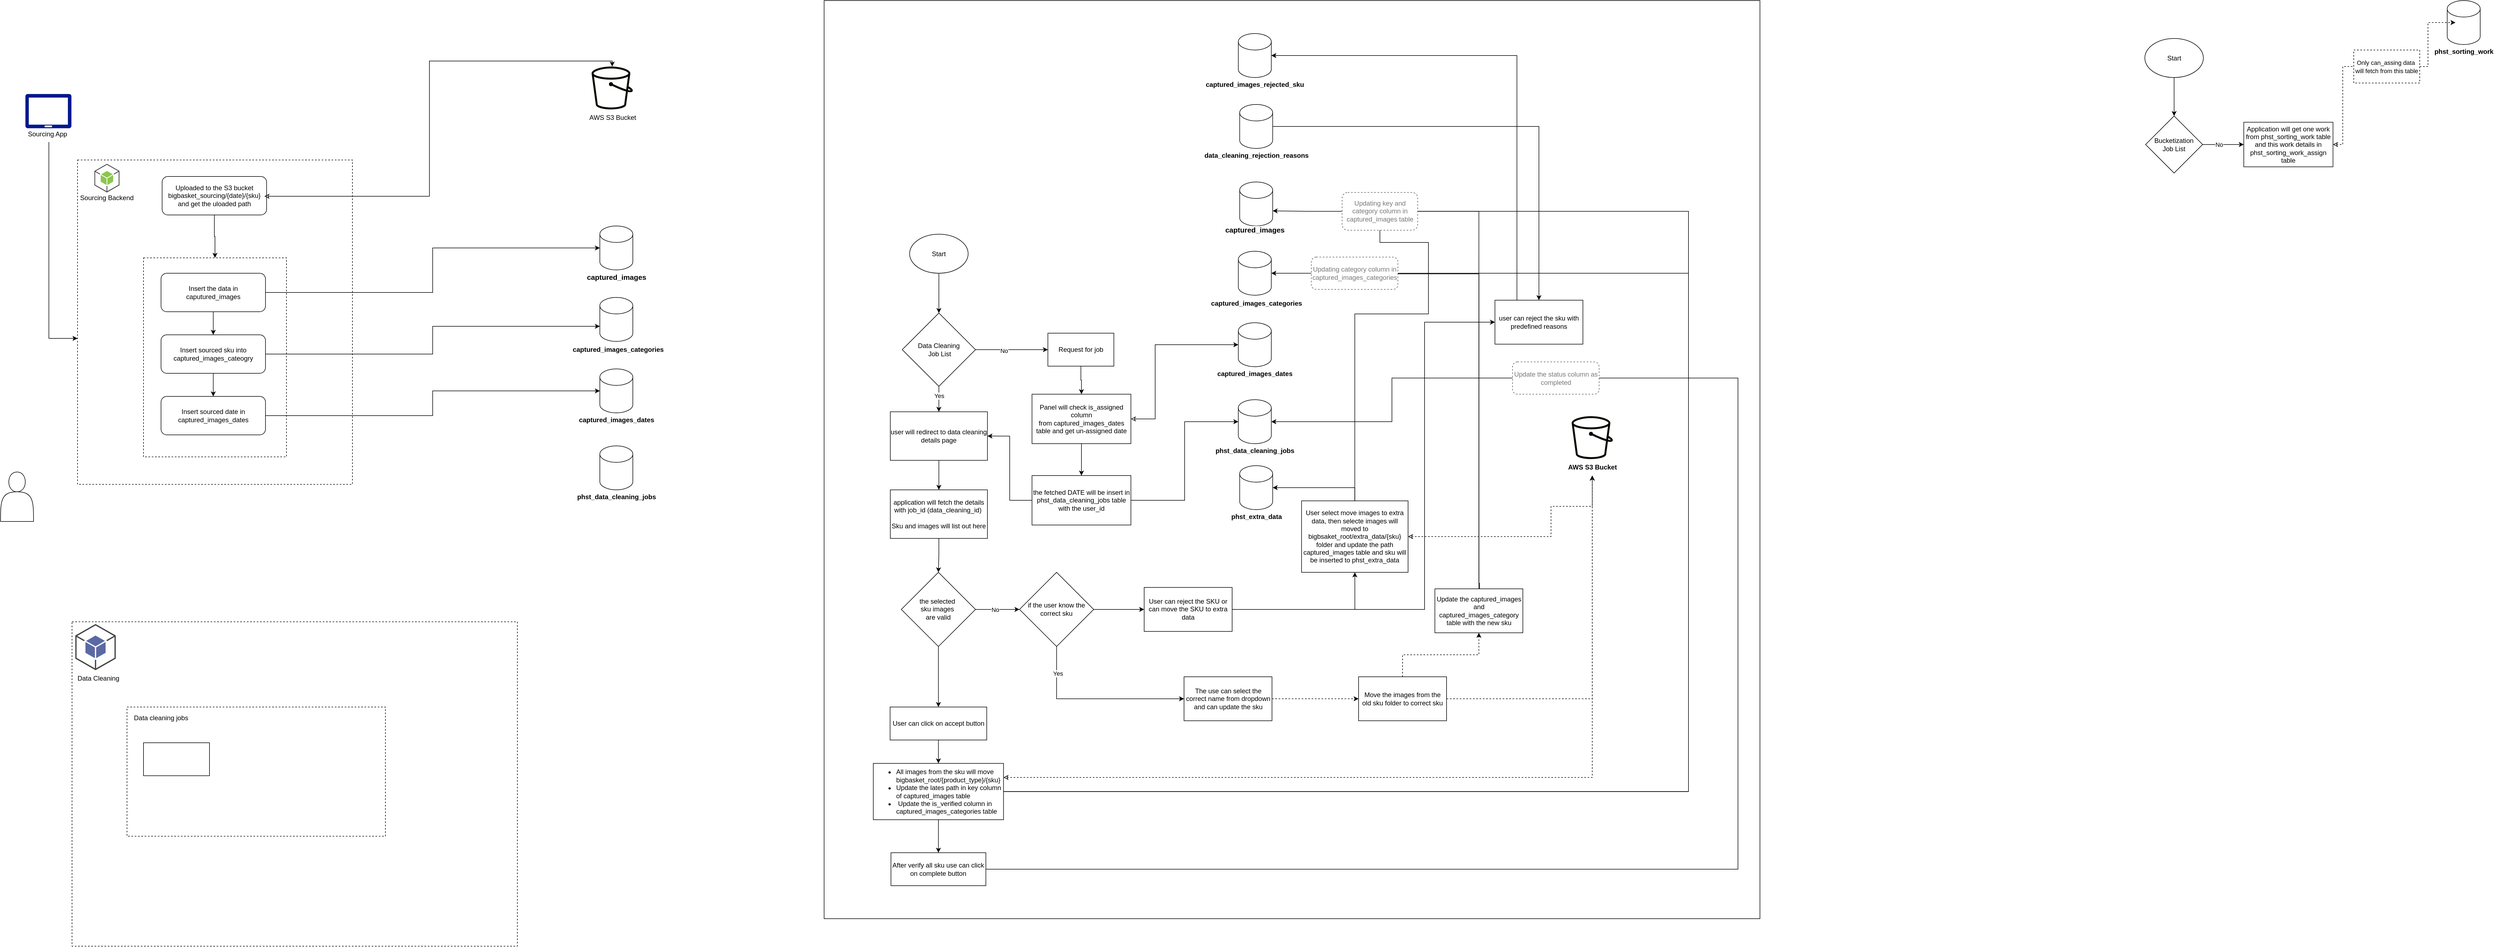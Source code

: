 <mxfile version="24.0.7" type="github">
  <diagram name="Page-1" id="BAc7BfIP3QMbL2KYN2eO">
    <mxGraphModel dx="1853" dy="583" grid="1" gridSize="10" guides="1" tooltips="1" connect="1" arrows="1" fold="1" page="1" pageScale="1" pageWidth="827" pageHeight="1169" math="0" shadow="0">
      <root>
        <mxCell id="0" />
        <mxCell id="1" parent="0" />
        <mxCell id="C_meJWgbMCdoLf3qObib-138" value="" style="rounded=0;whiteSpace=wrap;html=1;fillColor=none;" parent="1" vertex="1">
          <mxGeometry x="697.89" y="410" width="1702.11" height="1670" as="geometry" />
        </mxCell>
        <mxCell id="C_meJWgbMCdoLf3qObib-14" value="" style="rounded=0;whiteSpace=wrap;html=1;fillColor=none;dashed=1;" parent="1" vertex="1">
          <mxGeometry x="-670" y="1540" width="810" height="590" as="geometry" />
        </mxCell>
        <mxCell id="C_meJWgbMCdoLf3qObib-19" value="&lt;div&gt;&lt;br&gt;&lt;/div&gt;" style="rounded=0;whiteSpace=wrap;html=1;fillColor=none;dashed=1;" parent="1" vertex="1">
          <mxGeometry x="-570" y="1695" width="470" height="235" as="geometry" />
        </mxCell>
        <mxCell id="ZyElnYu3EGaNJUJICbih-23" value="" style="rounded=0;whiteSpace=wrap;html=1;fillColor=none;dashed=1;" parent="1" vertex="1">
          <mxGeometry x="-660" y="700" width="500" height="590" as="geometry" />
        </mxCell>
        <mxCell id="C_meJWgbMCdoLf3qObib-1" value="" style="rounded=0;whiteSpace=wrap;html=1;fillColor=none;dashed=1;" parent="1" vertex="1">
          <mxGeometry x="-540" y="878" width="260" height="362" as="geometry" />
        </mxCell>
        <mxCell id="ZyElnYu3EGaNJUJICbih-24" value="" style="shape=cylinder3;whiteSpace=wrap;html=1;boundedLbl=1;backgroundOutline=1;size=15;" parent="1" vertex="1">
          <mxGeometry x="290" y="820" width="60" height="80" as="geometry" />
        </mxCell>
        <mxCell id="ZyElnYu3EGaNJUJICbih-25" value="&lt;a href=&quot;http://localhost/phpmyadmin/sql.php?db=vision_dev&amp;amp;table=captured_images&amp;amp;pos=0&quot; title=&quot;&quot; style=&quot;text-decoration-line: none; cursor: pointer; outline: none; font-family: sans-serif; font-size: 13.12px; font-weight: 700; text-align: left; text-wrap: wrap; background-color: rgb(255, 255, 255);&quot;&gt;&lt;font color=&quot;#000000&quot;&gt;captured_images&lt;/font&gt;&lt;/a&gt;" style="text;html=1;align=center;verticalAlign=middle;resizable=0;points=[];autosize=1;strokeColor=none;fillColor=none;" parent="1" vertex="1">
          <mxGeometry x="255" y="898" width="130" height="30" as="geometry" />
        </mxCell>
        <mxCell id="ZyElnYu3EGaNJUJICbih-26" value="" style="shape=cylinder3;whiteSpace=wrap;html=1;boundedLbl=1;backgroundOutline=1;size=15;" parent="1" vertex="1">
          <mxGeometry x="290" y="950" width="60" height="80" as="geometry" />
        </mxCell>
        <mxCell id="ZyElnYu3EGaNJUJICbih-28" value="" style="shape=cylinder3;whiteSpace=wrap;html=1;boundedLbl=1;backgroundOutline=1;size=15;" parent="1" vertex="1">
          <mxGeometry x="290" y="1080" width="60" height="80" as="geometry" />
        </mxCell>
        <mxCell id="ZyElnYu3EGaNJUJICbih-29" value="&lt;b&gt;captured_images_dates&lt;/b&gt;" style="text;html=1;align=center;verticalAlign=middle;resizable=0;points=[];autosize=1;strokeColor=none;fillColor=none;" parent="1" vertex="1">
          <mxGeometry x="240" y="1158" width="160" height="30" as="geometry" />
        </mxCell>
        <mxCell id="ZyElnYu3EGaNJUJICbih-30" value="" style="shape=cylinder3;whiteSpace=wrap;html=1;boundedLbl=1;backgroundOutline=1;size=15;" parent="1" vertex="1">
          <mxGeometry x="290" y="1220" width="60" height="80" as="geometry" />
        </mxCell>
        <mxCell id="ZyElnYu3EGaNJUJICbih-31" value="&lt;b&gt;phst_data_cleaning_jobs&lt;/b&gt;" style="text;html=1;align=center;verticalAlign=middle;resizable=0;points=[];autosize=1;strokeColor=none;fillColor=none;" parent="1" vertex="1">
          <mxGeometry x="235" y="1298" width="170" height="30" as="geometry" />
        </mxCell>
        <mxCell id="ZyElnYu3EGaNJUJICbih-33" value="" style="edgeStyle=orthogonalEdgeStyle;rounded=0;orthogonalLoop=1;jettySize=auto;html=1;" parent="1" source="ZyElnYu3EGaNJUJICbih-35" target="ZyElnYu3EGaNJUJICbih-36" edge="1">
          <mxGeometry relative="1" as="geometry" />
        </mxCell>
        <mxCell id="ZyElnYu3EGaNJUJICbih-34" value="" style="sketch=0;outlineConnect=0;fontColor=#232F3E;gradientColor=none;fillColor=#080A01;strokeColor=none;dashed=0;verticalLabelPosition=bottom;verticalAlign=top;align=center;html=1;fontSize=12;fontStyle=0;aspect=fixed;pointerEvents=1;shape=mxgraph.aws4.bucket;" parent="1" vertex="1">
          <mxGeometry x="275" y="530" width="75" height="78" as="geometry" />
        </mxCell>
        <mxCell id="ZyElnYu3EGaNJUJICbih-35" value="Sourcing Backend" style="text;html=1;align=center;verticalAlign=middle;whiteSpace=wrap;rounded=0;" parent="1" vertex="1">
          <mxGeometry x="-668" y="759" width="123" height="20" as="geometry" />
        </mxCell>
        <mxCell id="ZyElnYu3EGaNJUJICbih-36" value="" style="outlineConnect=0;dashed=0;verticalLabelPosition=bottom;verticalAlign=top;align=center;html=1;shape=mxgraph.aws3.android;fillColor=#8CC64F;gradientColor=none;" parent="1" vertex="1">
          <mxGeometry x="-629.25" y="707" width="45.5" height="52" as="geometry" />
        </mxCell>
        <mxCell id="ZyElnYu3EGaNJUJICbih-37" value="AWS S3 Bucket" style="text;html=1;align=center;verticalAlign=middle;resizable=0;points=[];autosize=1;strokeColor=none;fillColor=none;" parent="1" vertex="1">
          <mxGeometry x="257.5" y="608" width="110" height="30" as="geometry" />
        </mxCell>
        <mxCell id="ZyElnYu3EGaNJUJICbih-38" style="edgeStyle=orthogonalEdgeStyle;rounded=0;orthogonalLoop=1;jettySize=auto;html=1;entryX=0;entryY=0.55;entryDx=0;entryDy=0;entryPerimeter=0;exitX=0.532;exitY=0.981;exitDx=0;exitDy=0;exitPerimeter=0;" parent="1" source="C_meJWgbMCdoLf3qObib-10" target="ZyElnYu3EGaNJUJICbih-23" edge="1">
          <mxGeometry relative="1" as="geometry">
            <mxPoint x="-720" y="570" as="sourcePoint" />
          </mxGeometry>
        </mxCell>
        <mxCell id="ZyElnYu3EGaNJUJICbih-39" style="edgeStyle=orthogonalEdgeStyle;rounded=0;orthogonalLoop=1;jettySize=auto;html=1;startArrow=classic;startFill=0;" parent="1" target="ZyElnYu3EGaNJUJICbih-34" edge="1">
          <mxGeometry relative="1" as="geometry">
            <mxPoint x="-320.01" y="766.0" as="sourcePoint" />
            <mxPoint x="69.997" y="520" as="targetPoint" />
            <Array as="points">
              <mxPoint x="-20" y="766" />
              <mxPoint x="-20" y="520" />
            </Array>
          </mxGeometry>
        </mxCell>
        <mxCell id="C_meJWgbMCdoLf3qObib-2" style="edgeStyle=orthogonalEdgeStyle;rounded=0;orthogonalLoop=1;jettySize=auto;html=1;exitX=0.5;exitY=1;exitDx=0;exitDy=0;entryX=0.5;entryY=0;entryDx=0;entryDy=0;" parent="1" source="ZyElnYu3EGaNJUJICbih-41" target="C_meJWgbMCdoLf3qObib-1" edge="1">
          <mxGeometry relative="1" as="geometry" />
        </mxCell>
        <mxCell id="ZyElnYu3EGaNJUJICbih-41" value="Uploaded to the S3 bucket&lt;div&gt;bigbasket_sourcing/{date}/{sku}&lt;/div&gt;&lt;div&gt;and get the uloaded path&lt;/div&gt;" style="rounded=1;whiteSpace=wrap;html=1;fillColor=none;" parent="1" vertex="1">
          <mxGeometry x="-506.13" y="730" width="190" height="70" as="geometry" />
        </mxCell>
        <mxCell id="ZyElnYu3EGaNJUJICbih-42" value="" style="edgeStyle=orthogonalEdgeStyle;rounded=0;orthogonalLoop=1;jettySize=auto;html=1;" parent="1" source="ZyElnYu3EGaNJUJICbih-44" target="ZyElnYu3EGaNJUJICbih-45" edge="1">
          <mxGeometry relative="1" as="geometry" />
        </mxCell>
        <mxCell id="ZyElnYu3EGaNJUJICbih-44" value="Insert the data in caputured_images" style="rounded=1;whiteSpace=wrap;html=1;fillColor=none;" parent="1" vertex="1">
          <mxGeometry x="-508.13" y="906" width="190" height="70" as="geometry" />
        </mxCell>
        <mxCell id="C_meJWgbMCdoLf3qObib-4" value="" style="edgeStyle=orthogonalEdgeStyle;rounded=0;orthogonalLoop=1;jettySize=auto;html=1;" parent="1" source="ZyElnYu3EGaNJUJICbih-45" target="C_meJWgbMCdoLf3qObib-3" edge="1">
          <mxGeometry relative="1" as="geometry" />
        </mxCell>
        <mxCell id="ZyElnYu3EGaNJUJICbih-45" value="Insert sourced sku into captured_images_cateogry" style="rounded=1;whiteSpace=wrap;html=1;fillColor=none;" parent="1" vertex="1">
          <mxGeometry x="-508.13" y="1018" width="190" height="70" as="geometry" />
        </mxCell>
        <mxCell id="C_meJWgbMCdoLf3qObib-3" value="Insert sourced date in captured_images_dates" style="rounded=1;whiteSpace=wrap;html=1;fillColor=none;" parent="1" vertex="1">
          <mxGeometry x="-508.13" y="1130" width="190" height="70" as="geometry" />
        </mxCell>
        <mxCell id="C_meJWgbMCdoLf3qObib-5" style="edgeStyle=orthogonalEdgeStyle;rounded=0;orthogonalLoop=1;jettySize=auto;html=1;entryX=0;entryY=0.5;entryDx=0;entryDy=0;entryPerimeter=0;" parent="1" source="ZyElnYu3EGaNJUJICbih-44" target="ZyElnYu3EGaNJUJICbih-24" edge="1">
          <mxGeometry relative="1" as="geometry" />
        </mxCell>
        <mxCell id="C_meJWgbMCdoLf3qObib-6" style="edgeStyle=orthogonalEdgeStyle;rounded=0;orthogonalLoop=1;jettySize=auto;html=1;entryX=0;entryY=0;entryDx=0;entryDy=52.5;entryPerimeter=0;" parent="1" source="ZyElnYu3EGaNJUJICbih-45" target="ZyElnYu3EGaNJUJICbih-26" edge="1">
          <mxGeometry relative="1" as="geometry" />
        </mxCell>
        <mxCell id="C_meJWgbMCdoLf3qObib-7" style="edgeStyle=orthogonalEdgeStyle;rounded=0;orthogonalLoop=1;jettySize=auto;html=1;exitX=1;exitY=0.5;exitDx=0;exitDy=0;entryX=0;entryY=0.5;entryDx=0;entryDy=0;entryPerimeter=0;" parent="1" source="C_meJWgbMCdoLf3qObib-3" target="ZyElnYu3EGaNJUJICbih-28" edge="1">
          <mxGeometry relative="1" as="geometry" />
        </mxCell>
        <mxCell id="C_meJWgbMCdoLf3qObib-9" value="" style="sketch=0;aspect=fixed;pointerEvents=1;shadow=0;dashed=0;html=1;strokeColor=none;labelPosition=center;verticalLabelPosition=bottom;verticalAlign=top;align=center;fillColor=#00188D;shape=mxgraph.azure.tablet;" parent="1" vertex="1">
          <mxGeometry x="-755" y="580" width="84.05" height="62.2" as="geometry" />
        </mxCell>
        <mxCell id="C_meJWgbMCdoLf3qObib-10" value="Sourcing App" style="text;html=1;align=center;verticalAlign=middle;resizable=0;points=[];autosize=1;strokeColor=none;fillColor=none;" parent="1" vertex="1">
          <mxGeometry x="-760" y="638" width="90" height="30" as="geometry" />
        </mxCell>
        <mxCell id="C_meJWgbMCdoLf3qObib-12" value="" style="shape=actor;whiteSpace=wrap;html=1;" parent="1" vertex="1">
          <mxGeometry x="-800" y="1267.5" width="60" height="90" as="geometry" />
        </mxCell>
        <mxCell id="C_meJWgbMCdoLf3qObib-15" value="" style="outlineConnect=0;dashed=0;verticalLabelPosition=bottom;verticalAlign=top;align=center;html=1;shape=mxgraph.aws3.android;fillColor=#5A69A4;gradientColor=none;" parent="1" vertex="1">
          <mxGeometry x="-664" y="1544" width="73.5" height="84" as="geometry" />
        </mxCell>
        <mxCell id="C_meJWgbMCdoLf3qObib-18" value="Data Cleaning" style="text;html=1;align=center;verticalAlign=middle;whiteSpace=wrap;rounded=0;" parent="1" vertex="1">
          <mxGeometry x="-664" y="1628" width="84" height="30" as="geometry" />
        </mxCell>
        <mxCell id="C_meJWgbMCdoLf3qObib-20" value="&lt;b&gt;captured_images_categories&lt;/b&gt;" style="text;html=1;align=center;verticalAlign=middle;resizable=0;points=[];autosize=1;strokeColor=none;fillColor=none;" parent="1" vertex="1">
          <mxGeometry x="227.5" y="1030" width="190" height="30" as="geometry" />
        </mxCell>
        <mxCell id="C_meJWgbMCdoLf3qObib-21" value="Data cleaning jobs" style="text;html=1;align=center;verticalAlign=middle;whiteSpace=wrap;rounded=0;" parent="1" vertex="1">
          <mxGeometry x="-566.13" y="1700" width="116.13" height="30" as="geometry" />
        </mxCell>
        <mxCell id="C_meJWgbMCdoLf3qObib-24" value="" style="rounded=0;whiteSpace=wrap;html=1;" parent="1" vertex="1">
          <mxGeometry x="-540" y="1760" width="120" height="60" as="geometry" />
        </mxCell>
        <mxCell id="C_meJWgbMCdoLf3qObib-25" value="" style="shape=cylinder3;whiteSpace=wrap;html=1;boundedLbl=1;backgroundOutline=1;size=15;" parent="1" vertex="1">
          <mxGeometry x="1453.75" y="740" width="60" height="80" as="geometry" />
        </mxCell>
        <mxCell id="C_meJWgbMCdoLf3qObib-26" value="&lt;a href=&quot;http://localhost/phpmyadmin/sql.php?db=vision_dev&amp;amp;table=captured_images&amp;amp;pos=0&quot; title=&quot;&quot; style=&quot;text-decoration-line: none; cursor: pointer; outline: none; font-family: sans-serif; font-size: 13.12px; font-weight: 700; text-align: left; text-wrap: wrap; background-color: rgb(255, 255, 255);&quot;&gt;&lt;font color=&quot;#000000&quot;&gt;captured_images&lt;/font&gt;&lt;/a&gt;" style="text;html=1;align=center;verticalAlign=middle;resizable=0;points=[];autosize=1;strokeColor=none;fillColor=none;" parent="1" vertex="1">
          <mxGeometry x="1416.25" y="812" width="130" height="30" as="geometry" />
        </mxCell>
        <mxCell id="C_meJWgbMCdoLf3qObib-27" value="" style="shape=cylinder3;whiteSpace=wrap;html=1;boundedLbl=1;backgroundOutline=1;size=15;" parent="1" vertex="1">
          <mxGeometry x="1451.25" y="866" width="60" height="80" as="geometry" />
        </mxCell>
        <mxCell id="C_meJWgbMCdoLf3qObib-28" value="" style="shape=cylinder3;whiteSpace=wrap;html=1;boundedLbl=1;backgroundOutline=1;size=15;" parent="1" vertex="1">
          <mxGeometry x="1451.25" y="996" width="60" height="80" as="geometry" />
        </mxCell>
        <mxCell id="C_meJWgbMCdoLf3qObib-29" value="&lt;b&gt;captured_images_dates&lt;/b&gt;" style="text;html=1;align=center;verticalAlign=middle;resizable=0;points=[];autosize=1;strokeColor=none;fillColor=none;" parent="1" vertex="1">
          <mxGeometry x="1401.25" y="1074" width="160" height="30" as="geometry" />
        </mxCell>
        <mxCell id="C_meJWgbMCdoLf3qObib-30" value="" style="shape=cylinder3;whiteSpace=wrap;html=1;boundedLbl=1;backgroundOutline=1;size=15;" parent="1" vertex="1">
          <mxGeometry x="1451.25" y="1136" width="60" height="80" as="geometry" />
        </mxCell>
        <mxCell id="C_meJWgbMCdoLf3qObib-31" value="&lt;b&gt;phst_data_cleaning_jobs&lt;/b&gt;" style="text;html=1;align=center;verticalAlign=middle;resizable=0;points=[];autosize=1;strokeColor=none;fillColor=none;" parent="1" vertex="1">
          <mxGeometry x="1396.25" y="1214" width="170" height="30" as="geometry" />
        </mxCell>
        <mxCell id="C_meJWgbMCdoLf3qObib-32" value="&lt;b&gt;captured_images_categories&lt;/b&gt;" style="text;html=1;align=center;verticalAlign=middle;resizable=0;points=[];autosize=1;strokeColor=none;fillColor=none;" parent="1" vertex="1">
          <mxGeometry x="1388.75" y="946" width="190" height="30" as="geometry" />
        </mxCell>
        <mxCell id="C_meJWgbMCdoLf3qObib-37" value="" style="edgeStyle=orthogonalEdgeStyle;rounded=0;orthogonalLoop=1;jettySize=auto;html=1;" parent="1" source="C_meJWgbMCdoLf3qObib-33" target="C_meJWgbMCdoLf3qObib-36" edge="1">
          <mxGeometry relative="1" as="geometry" />
        </mxCell>
        <mxCell id="C_meJWgbMCdoLf3qObib-33" value="Start" style="ellipse;whiteSpace=wrap;html=1;fillColor=none;" parent="1" vertex="1">
          <mxGeometry x="853.38" y="835" width="106.5" height="71" as="geometry" />
        </mxCell>
        <mxCell id="C_meJWgbMCdoLf3qObib-39" value="" style="edgeStyle=orthogonalEdgeStyle;rounded=0;orthogonalLoop=1;jettySize=auto;html=1;" parent="1" source="C_meJWgbMCdoLf3qObib-36" target="C_meJWgbMCdoLf3qObib-38" edge="1">
          <mxGeometry relative="1" as="geometry" />
        </mxCell>
        <mxCell id="C_meJWgbMCdoLf3qObib-40" value="No" style="edgeLabel;html=1;align=center;verticalAlign=middle;resizable=0;points=[];" parent="C_meJWgbMCdoLf3qObib-39" vertex="1" connectable="0">
          <mxGeometry x="-0.22" y="-2" relative="1" as="geometry">
            <mxPoint as="offset" />
          </mxGeometry>
        </mxCell>
        <mxCell id="C_meJWgbMCdoLf3qObib-50" value="" style="edgeStyle=orthogonalEdgeStyle;rounded=0;orthogonalLoop=1;jettySize=auto;html=1;" parent="1" source="C_meJWgbMCdoLf3qObib-36" target="C_meJWgbMCdoLf3qObib-49" edge="1">
          <mxGeometry relative="1" as="geometry" />
        </mxCell>
        <mxCell id="C_meJWgbMCdoLf3qObib-58" value="Yes" style="edgeLabel;html=1;align=center;verticalAlign=middle;resizable=0;points=[];" parent="C_meJWgbMCdoLf3qObib-50" vertex="1" connectable="0">
          <mxGeometry x="-0.273" relative="1" as="geometry">
            <mxPoint as="offset" />
          </mxGeometry>
        </mxCell>
        <mxCell id="C_meJWgbMCdoLf3qObib-36" value="Data Cleaning&lt;div&gt;&amp;nbsp;Job List&lt;/div&gt;" style="rhombus;whiteSpace=wrap;html=1;fillColor=none;" parent="1" vertex="1">
          <mxGeometry x="840.0" y="978.38" width="133.25" height="133.25" as="geometry" />
        </mxCell>
        <mxCell id="C_meJWgbMCdoLf3qObib-42" value="" style="edgeStyle=orthogonalEdgeStyle;rounded=0;orthogonalLoop=1;jettySize=auto;html=1;" parent="1" source="C_meJWgbMCdoLf3qObib-38" target="C_meJWgbMCdoLf3qObib-41" edge="1">
          <mxGeometry relative="1" as="geometry" />
        </mxCell>
        <mxCell id="C_meJWgbMCdoLf3qObib-38" value="Request for job" style="whiteSpace=wrap;html=1;fillColor=none;" parent="1" vertex="1">
          <mxGeometry x="1104.885" y="1015.005" width="120" height="60" as="geometry" />
        </mxCell>
        <mxCell id="C_meJWgbMCdoLf3qObib-47" value="" style="edgeStyle=orthogonalEdgeStyle;rounded=0;orthogonalLoop=1;jettySize=auto;html=1;" parent="1" source="C_meJWgbMCdoLf3qObib-41" target="C_meJWgbMCdoLf3qObib-46" edge="1">
          <mxGeometry relative="1" as="geometry" />
        </mxCell>
        <mxCell id="C_meJWgbMCdoLf3qObib-41" value="Panel will check&amp;nbsp;is_assigned column from&amp;nbsp;captured_images_dates table and get un-assigned date" style="whiteSpace=wrap;html=1;fillColor=none;" parent="1" vertex="1">
          <mxGeometry x="1076" y="1126" width="179.89" height="89.95" as="geometry" />
        </mxCell>
        <mxCell id="C_meJWgbMCdoLf3qObib-43" style="edgeStyle=orthogonalEdgeStyle;rounded=0;orthogonalLoop=1;jettySize=auto;html=1;exitX=1;exitY=0.5;exitDx=0;exitDy=0;entryX=0;entryY=0.5;entryDx=0;entryDy=0;entryPerimeter=0;startArrow=classic;startFill=0;" parent="1" source="C_meJWgbMCdoLf3qObib-41" target="C_meJWgbMCdoLf3qObib-28" edge="1">
          <mxGeometry relative="1" as="geometry">
            <Array as="points">
              <mxPoint x="1300" y="1171" />
              <mxPoint x="1300" y="1036" />
            </Array>
          </mxGeometry>
        </mxCell>
        <mxCell id="C_meJWgbMCdoLf3qObib-51" style="edgeStyle=orthogonalEdgeStyle;rounded=0;orthogonalLoop=1;jettySize=auto;html=1;exitX=0;exitY=0.5;exitDx=0;exitDy=0;entryX=1;entryY=0.5;entryDx=0;entryDy=0;" parent="1" source="C_meJWgbMCdoLf3qObib-46" target="C_meJWgbMCdoLf3qObib-49" edge="1">
          <mxGeometry relative="1" as="geometry" />
        </mxCell>
        <mxCell id="C_meJWgbMCdoLf3qObib-46" value="the fetched DATE will be insert in phst_data_cleaning_jobs table with the user_id" style="whiteSpace=wrap;html=1;fillColor=none;" parent="1" vertex="1">
          <mxGeometry x="1076" y="1274" width="179.89" height="89.95" as="geometry" />
        </mxCell>
        <mxCell id="C_meJWgbMCdoLf3qObib-48" style="edgeStyle=orthogonalEdgeStyle;rounded=0;orthogonalLoop=1;jettySize=auto;html=1;exitX=1;exitY=0.5;exitDx=0;exitDy=0;entryX=0;entryY=0.5;entryDx=0;entryDy=0;entryPerimeter=0;" parent="1" source="C_meJWgbMCdoLf3qObib-46" target="C_meJWgbMCdoLf3qObib-30" edge="1">
          <mxGeometry relative="1" as="geometry" />
        </mxCell>
        <mxCell id="C_meJWgbMCdoLf3qObib-53" value="" style="edgeStyle=orthogonalEdgeStyle;rounded=0;orthogonalLoop=1;jettySize=auto;html=1;" parent="1" source="C_meJWgbMCdoLf3qObib-49" target="C_meJWgbMCdoLf3qObib-52" edge="1">
          <mxGeometry relative="1" as="geometry" />
        </mxCell>
        <mxCell id="C_meJWgbMCdoLf3qObib-49" value="user will redirect to data cleaning details page" style="whiteSpace=wrap;html=1;fillColor=none;" parent="1" vertex="1">
          <mxGeometry x="818.31" y="1158" width="176.63" height="88.31" as="geometry" />
        </mxCell>
        <mxCell id="C_meJWgbMCdoLf3qObib-60" value="" style="edgeStyle=orthogonalEdgeStyle;rounded=0;orthogonalLoop=1;jettySize=auto;html=1;" parent="1" source="C_meJWgbMCdoLf3qObib-52" target="C_meJWgbMCdoLf3qObib-59" edge="1">
          <mxGeometry relative="1" as="geometry" />
        </mxCell>
        <mxCell id="C_meJWgbMCdoLf3qObib-52" value="application will fetch the details with job_id (data_cleaning_id)&amp;nbsp;&lt;div&gt;&lt;br&gt;&lt;/div&gt;&lt;div&gt;Sku and images will list out here&lt;/div&gt;" style="whiteSpace=wrap;html=1;fillColor=none;" parent="1" vertex="1">
          <mxGeometry x="818.31" y="1300" width="176.63" height="88.31" as="geometry" />
        </mxCell>
        <mxCell id="C_meJWgbMCdoLf3qObib-65" value="" style="edgeStyle=orthogonalEdgeStyle;rounded=0;orthogonalLoop=1;jettySize=auto;html=1;" parent="1" source="C_meJWgbMCdoLf3qObib-59" target="C_meJWgbMCdoLf3qObib-64" edge="1">
          <mxGeometry relative="1" as="geometry" />
        </mxCell>
        <mxCell id="C_meJWgbMCdoLf3qObib-66" value="No" style="edgeLabel;html=1;align=center;verticalAlign=middle;resizable=0;points=[];" parent="C_meJWgbMCdoLf3qObib-65" vertex="1" connectable="0">
          <mxGeometry x="-0.112" relative="1" as="geometry">
            <mxPoint as="offset" />
          </mxGeometry>
        </mxCell>
        <mxCell id="C_meJWgbMCdoLf3qObib-122" value="" style="edgeStyle=orthogonalEdgeStyle;rounded=0;orthogonalLoop=1;jettySize=auto;html=1;" parent="1" source="C_meJWgbMCdoLf3qObib-59" target="C_meJWgbMCdoLf3qObib-121" edge="1">
          <mxGeometry relative="1" as="geometry" />
        </mxCell>
        <mxCell id="C_meJWgbMCdoLf3qObib-59" value="the selected&amp;nbsp;&lt;div&gt;sku images&amp;nbsp;&lt;/div&gt;&lt;div&gt;are valid&lt;/div&gt;" style="rhombus;whiteSpace=wrap;html=1;fillColor=none;" parent="1" vertex="1">
          <mxGeometry x="838.31" y="1450" width="134.94" height="134.94" as="geometry" />
        </mxCell>
        <mxCell id="C_meJWgbMCdoLf3qObib-68" value="" style="edgeStyle=orthogonalEdgeStyle;rounded=0;orthogonalLoop=1;jettySize=auto;html=1;exitX=0.5;exitY=1;exitDx=0;exitDy=0;" parent="1" source="C_meJWgbMCdoLf3qObib-64" target="C_meJWgbMCdoLf3qObib-67" edge="1">
          <mxGeometry relative="1" as="geometry">
            <Array as="points">
              <mxPoint x="1121" y="1680" />
            </Array>
          </mxGeometry>
        </mxCell>
        <mxCell id="C_meJWgbMCdoLf3qObib-84" value="Yes" style="edgeLabel;html=1;align=center;verticalAlign=middle;resizable=0;points=[];" parent="C_meJWgbMCdoLf3qObib-68" vertex="1" connectable="0">
          <mxGeometry x="-0.694" y="2" relative="1" as="geometry">
            <mxPoint y="-1" as="offset" />
          </mxGeometry>
        </mxCell>
        <mxCell id="C_meJWgbMCdoLf3qObib-88" style="edgeStyle=orthogonalEdgeStyle;rounded=0;orthogonalLoop=1;jettySize=auto;html=1;exitX=1;exitY=0.5;exitDx=0;exitDy=0;entryX=0;entryY=0.5;entryDx=0;entryDy=0;" parent="1" source="C_meJWgbMCdoLf3qObib-64" target="C_meJWgbMCdoLf3qObib-87" edge="1">
          <mxGeometry relative="1" as="geometry" />
        </mxCell>
        <mxCell id="C_meJWgbMCdoLf3qObib-64" value="if the user know the correct sku" style="rhombus;whiteSpace=wrap;html=1;fillColor=none;" parent="1" vertex="1">
          <mxGeometry x="1053.25" y="1450" width="134.94" height="134.94" as="geometry" />
        </mxCell>
        <mxCell id="C_meJWgbMCdoLf3qObib-70" value="" style="edgeStyle=orthogonalEdgeStyle;rounded=0;orthogonalLoop=1;jettySize=auto;html=1;dashed=1;" parent="1" source="C_meJWgbMCdoLf3qObib-67" target="C_meJWgbMCdoLf3qObib-69" edge="1">
          <mxGeometry relative="1" as="geometry" />
        </mxCell>
        <mxCell id="C_meJWgbMCdoLf3qObib-67" value="The use can select the correct name from dropdown and can update the sku" style="whiteSpace=wrap;html=1;fillColor=none;" parent="1" vertex="1">
          <mxGeometry x="1352.5" y="1640" width="160" height="80" as="geometry" />
        </mxCell>
        <mxCell id="C_meJWgbMCdoLf3qObib-75" style="edgeStyle=orthogonalEdgeStyle;rounded=0;orthogonalLoop=1;jettySize=auto;html=1;exitX=1;exitY=0.5;exitDx=0;exitDy=0;dashed=1;" parent="1" source="C_meJWgbMCdoLf3qObib-69" target="C_meJWgbMCdoLf3qObib-73" edge="1">
          <mxGeometry relative="1" as="geometry" />
        </mxCell>
        <mxCell id="C_meJWgbMCdoLf3qObib-77" value="" style="edgeStyle=orthogonalEdgeStyle;rounded=0;orthogonalLoop=1;jettySize=auto;html=1;dashed=1;" parent="1" source="C_meJWgbMCdoLf3qObib-69" target="C_meJWgbMCdoLf3qObib-76" edge="1">
          <mxGeometry relative="1" as="geometry" />
        </mxCell>
        <mxCell id="C_meJWgbMCdoLf3qObib-69" value="Move the images from the old sku folder to correct sku" style="whiteSpace=wrap;html=1;fillColor=none;" parent="1" vertex="1">
          <mxGeometry x="1670" y="1640" width="160" height="80" as="geometry" />
        </mxCell>
        <mxCell id="C_meJWgbMCdoLf3qObib-71" value="" style="sketch=0;outlineConnect=0;fontColor=#232F3E;gradientColor=none;fillColor=#080A01;strokeColor=none;dashed=0;verticalLabelPosition=bottom;verticalAlign=top;align=center;html=1;fontSize=12;fontStyle=0;aspect=fixed;pointerEvents=1;shape=mxgraph.aws4.bucket;" parent="1" vertex="1">
          <mxGeometry x="2057.5" y="1166" width="75" height="78" as="geometry" />
        </mxCell>
        <mxCell id="C_meJWgbMCdoLf3qObib-73" value="&lt;b&gt;AWS S3 Bucket&lt;/b&gt;" style="text;html=1;align=center;verticalAlign=middle;resizable=0;points=[];autosize=1;strokeColor=none;fillColor=none;" parent="1" vertex="1">
          <mxGeometry x="2040" y="1244" width="110" height="30" as="geometry" />
        </mxCell>
        <mxCell id="C_meJWgbMCdoLf3qObib-76" value="Update the captured_images and captured_images_category table with the new sku" style="whiteSpace=wrap;html=1;fillColor=none;" parent="1" vertex="1">
          <mxGeometry x="1808.75" y="1480" width="160" height="80" as="geometry" />
        </mxCell>
        <mxCell id="C_meJWgbMCdoLf3qObib-79" style="edgeStyle=orthogonalEdgeStyle;rounded=0;orthogonalLoop=1;jettySize=auto;html=1;entryX=1.005;entryY=0.434;entryDx=0;entryDy=0;entryPerimeter=0;endArrow=none;endFill=0;exitX=0.5;exitY=0;exitDx=0;exitDy=0;" parent="1" source="C_meJWgbMCdoLf3qObib-76" edge="1">
          <mxGeometry relative="1" as="geometry">
            <mxPoint x="1910" y="1470" as="sourcePoint" />
            <mxPoint x="1741.497" y="907.068" as="targetPoint" />
            <Array as="points">
              <mxPoint x="1890" y="1480" />
              <mxPoint x="1890" y="1470" />
              <mxPoint x="1889" y="1470" />
              <mxPoint x="1889" y="907" />
            </Array>
          </mxGeometry>
        </mxCell>
        <mxCell id="C_meJWgbMCdoLf3qObib-80" style="edgeStyle=orthogonalEdgeStyle;rounded=0;orthogonalLoop=1;jettySize=auto;html=1;exitX=0;exitY=0.5;exitDx=0;exitDy=0;entryX=1;entryY=0;entryDx=0;entryDy=52.5;entryPerimeter=0;" parent="1" source="C_meJWgbMCdoLf3qObib-83" target="C_meJWgbMCdoLf3qObib-25" edge="1">
          <mxGeometry relative="1" as="geometry">
            <mxPoint x="1630" y="858.53" as="targetPoint" />
          </mxGeometry>
        </mxCell>
        <mxCell id="C_meJWgbMCdoLf3qObib-100" value="" style="edgeStyle=orthogonalEdgeStyle;rounded=0;orthogonalLoop=1;jettySize=auto;html=1;" parent="1" source="C_meJWgbMCdoLf3qObib-82" target="C_meJWgbMCdoLf3qObib-27" edge="1">
          <mxGeometry relative="1" as="geometry" />
        </mxCell>
        <mxCell id="C_meJWgbMCdoLf3qObib-82" value="&lt;font color=&quot;#787878&quot;&gt;Updating category column in captured_images_categories&lt;/font&gt;" style="rounded=1;whiteSpace=wrap;html=1;fillColor=none;dashed=1;strokeColor=#616161;" parent="1" vertex="1">
          <mxGeometry x="1584" y="876.62" width="157.5" height="58.75" as="geometry" />
        </mxCell>
        <mxCell id="C_meJWgbMCdoLf3qObib-111" style="edgeStyle=orthogonalEdgeStyle;rounded=0;orthogonalLoop=1;jettySize=auto;html=1;exitX=1;exitY=0.5;exitDx=0;exitDy=0;entryX=0;entryY=0.5;entryDx=0;entryDy=0;" parent="1" source="C_meJWgbMCdoLf3qObib-87" target="C_meJWgbMCdoLf3qObib-104" edge="1">
          <mxGeometry relative="1" as="geometry">
            <Array as="points">
              <mxPoint x="1790" y="1518" />
              <mxPoint x="1790" y="995" />
            </Array>
          </mxGeometry>
        </mxCell>
        <mxCell id="C_meJWgbMCdoLf3qObib-117" style="edgeStyle=orthogonalEdgeStyle;rounded=0;orthogonalLoop=1;jettySize=auto;html=1;exitX=1;exitY=0.5;exitDx=0;exitDy=0;" parent="1" source="C_meJWgbMCdoLf3qObib-87" target="C_meJWgbMCdoLf3qObib-101" edge="1">
          <mxGeometry relative="1" as="geometry" />
        </mxCell>
        <mxCell id="C_meJWgbMCdoLf3qObib-87" value="User can reject the SKU or can move the SKU to extra data" style="whiteSpace=wrap;html=1;fillColor=none;" parent="1" vertex="1">
          <mxGeometry x="1280" y="1477.47" width="160" height="80" as="geometry" />
        </mxCell>
        <mxCell id="C_meJWgbMCdoLf3qObib-89" value="" style="shape=cylinder3;whiteSpace=wrap;html=1;boundedLbl=1;backgroundOutline=1;size=15;" parent="1" vertex="1">
          <mxGeometry x="1453.75" y="1255.95" width="60" height="80" as="geometry" />
        </mxCell>
        <mxCell id="C_meJWgbMCdoLf3qObib-90" value="&lt;b&gt;phst_extra_data&lt;/b&gt;" style="text;html=1;align=center;verticalAlign=middle;resizable=0;points=[];autosize=1;strokeColor=none;fillColor=none;" parent="1" vertex="1">
          <mxGeometry x="1423.75" y="1333.95" width="120" height="30" as="geometry" />
        </mxCell>
        <mxCell id="C_meJWgbMCdoLf3qObib-91" value="" style="edgeStyle=orthogonalEdgeStyle;rounded=0;orthogonalLoop=1;jettySize=auto;html=1;entryX=1;entryY=0.5;entryDx=0;entryDy=0;endArrow=none;endFill=0;exitX=0.5;exitY=0;exitDx=0;exitDy=0;" parent="1" source="C_meJWgbMCdoLf3qObib-76" target="C_meJWgbMCdoLf3qObib-83" edge="1">
          <mxGeometry relative="1" as="geometry">
            <mxPoint x="1950" y="1440" as="sourcePoint" />
            <mxPoint x="1511" y="789" as="targetPoint" />
          </mxGeometry>
        </mxCell>
        <mxCell id="C_meJWgbMCdoLf3qObib-83" value="&lt;font color=&quot;#787878&quot;&gt;Updating key and category column in captured_images table&lt;/font&gt;" style="rounded=1;whiteSpace=wrap;html=1;fillColor=none;dashed=1;strokeColor=#616161;" parent="1" vertex="1">
          <mxGeometry x="1640" y="759" width="137.5" height="68.75" as="geometry" />
        </mxCell>
        <mxCell id="C_meJWgbMCdoLf3qObib-118" style="edgeStyle=orthogonalEdgeStyle;rounded=0;orthogonalLoop=1;jettySize=auto;html=1;exitX=1;exitY=0.5;exitDx=0;exitDy=0;startArrow=classic;startFill=0;dashed=1;" parent="1" source="C_meJWgbMCdoLf3qObib-101" target="C_meJWgbMCdoLf3qObib-73" edge="1">
          <mxGeometry relative="1" as="geometry">
            <Array as="points">
              <mxPoint x="2020" y="1385" />
              <mxPoint x="2020" y="1330" />
              <mxPoint x="2095" y="1330" />
            </Array>
          </mxGeometry>
        </mxCell>
        <mxCell id="C_meJWgbMCdoLf3qObib-119" style="edgeStyle=orthogonalEdgeStyle;rounded=0;orthogonalLoop=1;jettySize=auto;html=1;entryX=0.5;entryY=1;entryDx=0;entryDy=0;endArrow=none;endFill=0;exitX=0.5;exitY=0;exitDx=0;exitDy=0;" parent="1" source="C_meJWgbMCdoLf3qObib-101" target="C_meJWgbMCdoLf3qObib-83" edge="1">
          <mxGeometry relative="1" as="geometry">
            <mxPoint x="1660" y="1310" as="sourcePoint" />
            <mxPoint x="1794.41" y="779" as="targetPoint" />
            <Array as="points">
              <mxPoint x="1663" y="980" />
              <mxPoint x="1797" y="980" />
              <mxPoint x="1797" y="850" />
              <mxPoint x="1709" y="850" />
            </Array>
          </mxGeometry>
        </mxCell>
        <mxCell id="C_meJWgbMCdoLf3qObib-101" value="User select move images to extra data, then selecte images will moved to bigbsaket_root/extra_data/{sku} folder and update the path captured_images table and sku will be inserted to phst_extra_data" style="whiteSpace=wrap;html=1;fillColor=none;" parent="1" vertex="1">
          <mxGeometry x="1566.25" y="1320" width="193.75" height="130" as="geometry" />
        </mxCell>
        <mxCell id="C_meJWgbMCdoLf3qObib-104" value="user can reject the sku with predefined reasons" style="whiteSpace=wrap;html=1;fillColor=none;" parent="1" vertex="1">
          <mxGeometry x="1918" y="955" width="160" height="80" as="geometry" />
        </mxCell>
        <mxCell id="C_meJWgbMCdoLf3qObib-110" style="edgeStyle=orthogonalEdgeStyle;rounded=0;orthogonalLoop=1;jettySize=auto;html=1;exitX=1;exitY=0.5;exitDx=0;exitDy=0;exitPerimeter=0;entryX=0.5;entryY=0;entryDx=0;entryDy=0;" parent="1" source="C_meJWgbMCdoLf3qObib-105" target="C_meJWgbMCdoLf3qObib-104" edge="1">
          <mxGeometry relative="1" as="geometry" />
        </mxCell>
        <mxCell id="C_meJWgbMCdoLf3qObib-105" value="" style="shape=cylinder3;whiteSpace=wrap;html=1;boundedLbl=1;backgroundOutline=1;size=15;" parent="1" vertex="1">
          <mxGeometry x="1453.75" y="599" width="60" height="80" as="geometry" />
        </mxCell>
        <mxCell id="C_meJWgbMCdoLf3qObib-106" value="&lt;b&gt;data_cleaning_rejection_reasons&lt;/b&gt;" style="text;html=1;align=center;verticalAlign=middle;resizable=0;points=[];autosize=1;strokeColor=none;fillColor=none;" parent="1" vertex="1">
          <mxGeometry x="1378.75" y="677" width="210" height="30" as="geometry" />
        </mxCell>
        <mxCell id="C_meJWgbMCdoLf3qObib-112" value="" style="shape=cylinder3;whiteSpace=wrap;html=1;boundedLbl=1;backgroundOutline=1;size=15;" parent="1" vertex="1">
          <mxGeometry x="1451.25" y="470" width="60" height="80" as="geometry" />
        </mxCell>
        <mxCell id="C_meJWgbMCdoLf3qObib-113" value="&lt;b&gt;captured_images_rejected_sku&lt;/b&gt;" style="text;html=1;align=center;verticalAlign=middle;resizable=0;points=[];autosize=1;strokeColor=none;fillColor=none;" parent="1" vertex="1">
          <mxGeometry x="1381.25" y="548" width="200" height="30" as="geometry" />
        </mxCell>
        <mxCell id="C_meJWgbMCdoLf3qObib-114" style="edgeStyle=orthogonalEdgeStyle;rounded=0;orthogonalLoop=1;jettySize=auto;html=1;exitX=0.25;exitY=0;exitDx=0;exitDy=0;entryX=1;entryY=0.5;entryDx=0;entryDy=0;entryPerimeter=0;" parent="1" source="C_meJWgbMCdoLf3qObib-104" target="C_meJWgbMCdoLf3qObib-112" edge="1">
          <mxGeometry relative="1" as="geometry" />
        </mxCell>
        <mxCell id="C_meJWgbMCdoLf3qObib-120" style="edgeStyle=orthogonalEdgeStyle;rounded=0;orthogonalLoop=1;jettySize=auto;html=1;exitX=0.5;exitY=0;exitDx=0;exitDy=0;entryX=1;entryY=0.5;entryDx=0;entryDy=0;entryPerimeter=0;" parent="1" source="C_meJWgbMCdoLf3qObib-101" target="C_meJWgbMCdoLf3qObib-89" edge="1">
          <mxGeometry relative="1" as="geometry" />
        </mxCell>
        <mxCell id="C_meJWgbMCdoLf3qObib-124" value="" style="edgeStyle=orthogonalEdgeStyle;rounded=0;orthogonalLoop=1;jettySize=auto;html=1;" parent="1" source="C_meJWgbMCdoLf3qObib-121" target="C_meJWgbMCdoLf3qObib-123" edge="1">
          <mxGeometry relative="1" as="geometry" />
        </mxCell>
        <mxCell id="C_meJWgbMCdoLf3qObib-121" value="User can click on accept button" style="whiteSpace=wrap;html=1;fillColor=none;" parent="1" vertex="1">
          <mxGeometry x="817.89" y="1695" width="175.78" height="60" as="geometry" />
        </mxCell>
        <mxCell id="C_meJWgbMCdoLf3qObib-129" style="edgeStyle=orthogonalEdgeStyle;rounded=0;orthogonalLoop=1;jettySize=auto;html=1;exitX=1;exitY=0.5;exitDx=0;exitDy=0;entryX=1;entryY=0.5;entryDx=0;entryDy=0;endArrow=none;endFill=0;" parent="1" source="C_meJWgbMCdoLf3qObib-123" target="C_meJWgbMCdoLf3qObib-83" edge="1">
          <mxGeometry relative="1" as="geometry">
            <Array as="points">
              <mxPoint x="2270" y="1849" />
              <mxPoint x="2270" y="793" />
            </Array>
          </mxGeometry>
        </mxCell>
        <mxCell id="C_meJWgbMCdoLf3qObib-130" style="edgeStyle=orthogonalEdgeStyle;rounded=0;orthogonalLoop=1;jettySize=auto;html=1;exitX=1;exitY=0.25;exitDx=0;exitDy=0;dashed=1;startArrow=classic;startFill=0;" parent="1" source="C_meJWgbMCdoLf3qObib-123" target="C_meJWgbMCdoLf3qObib-73" edge="1">
          <mxGeometry relative="1" as="geometry">
            <mxPoint x="2090" y="1383.333" as="targetPoint" />
          </mxGeometry>
        </mxCell>
        <mxCell id="C_meJWgbMCdoLf3qObib-132" value="" style="edgeStyle=orthogonalEdgeStyle;rounded=0;orthogonalLoop=1;jettySize=auto;html=1;" parent="1" source="C_meJWgbMCdoLf3qObib-123" target="C_meJWgbMCdoLf3qObib-131" edge="1">
          <mxGeometry relative="1" as="geometry" />
        </mxCell>
        <mxCell id="C_meJWgbMCdoLf3qObib-123" value="&lt;ul&gt;&lt;li&gt;All images from the sku will move bigbasket_root/{product_type}/{sku}&lt;/li&gt;&lt;li&gt;Update the lates path in key column of captured_images table&lt;/li&gt;&lt;li&gt;&amp;nbsp;Update the is_verified column in captured_images_categories table&lt;/li&gt;&lt;/ul&gt;" style="whiteSpace=wrap;html=1;fillColor=none;align=left;" parent="1" vertex="1">
          <mxGeometry x="787.36" y="1797.5" width="236.84" height="102.5" as="geometry" />
        </mxCell>
        <mxCell id="C_meJWgbMCdoLf3qObib-128" style="edgeStyle=orthogonalEdgeStyle;rounded=0;orthogonalLoop=1;jettySize=auto;html=1;exitX=1;exitY=0.5;exitDx=0;exitDy=0;entryX=1;entryY=0.5;entryDx=0;entryDy=0;endArrow=none;endFill=0;" parent="1" source="C_meJWgbMCdoLf3qObib-123" target="C_meJWgbMCdoLf3qObib-82" edge="1">
          <mxGeometry relative="1" as="geometry">
            <Array as="points">
              <mxPoint x="2270" y="1849" />
              <mxPoint x="2270" y="906" />
            </Array>
          </mxGeometry>
        </mxCell>
        <mxCell id="C_meJWgbMCdoLf3qObib-135" style="edgeStyle=orthogonalEdgeStyle;rounded=0;orthogonalLoop=1;jettySize=auto;html=1;exitX=1;exitY=0.5;exitDx=0;exitDy=0;entryX=1;entryY=0.5;entryDx=0;entryDy=0;endArrow=none;endFill=0;" parent="1" source="C_meJWgbMCdoLf3qObib-131" target="C_meJWgbMCdoLf3qObib-136" edge="1">
          <mxGeometry relative="1" as="geometry">
            <mxPoint x="1760" y="1120" as="targetPoint" />
            <Array as="points">
              <mxPoint x="2360" y="1990" />
              <mxPoint x="2360" y="1097" />
            </Array>
          </mxGeometry>
        </mxCell>
        <mxCell id="C_meJWgbMCdoLf3qObib-131" value="After verify all sku use can click on complete button" style="whiteSpace=wrap;html=1;fillColor=none;align=center;" parent="1" vertex="1">
          <mxGeometry x="819.46" y="1960" width="172.64" height="60" as="geometry" />
        </mxCell>
        <mxCell id="C_meJWgbMCdoLf3qObib-136" value="&lt;font color=&quot;#787878&quot;&gt;Update the status column as completed&lt;/font&gt;" style="rounded=1;whiteSpace=wrap;html=1;fillColor=none;dashed=1;strokeColor=#616161;" parent="1" vertex="1">
          <mxGeometry x="1950" y="1067.25" width="157.5" height="58.75" as="geometry" />
        </mxCell>
        <mxCell id="C_meJWgbMCdoLf3qObib-137" style="edgeStyle=orthogonalEdgeStyle;rounded=0;orthogonalLoop=1;jettySize=auto;html=1;exitX=0;exitY=0.5;exitDx=0;exitDy=0;entryX=1;entryY=0.5;entryDx=0;entryDy=0;entryPerimeter=0;" parent="1" source="C_meJWgbMCdoLf3qObib-136" target="C_meJWgbMCdoLf3qObib-30" edge="1">
          <mxGeometry relative="1" as="geometry" />
        </mxCell>
        <mxCell id="ohXSqlHtFNwdX1h9UBsy-1" value="" style="shape=cylinder3;whiteSpace=wrap;html=1;boundedLbl=1;backgroundOutline=1;size=15;" vertex="1" parent="1">
          <mxGeometry x="3650" y="410" width="60" height="80" as="geometry" />
        </mxCell>
        <mxCell id="ohXSqlHtFNwdX1h9UBsy-2" value="&lt;b&gt;phst_sorting_work&lt;/b&gt;" style="text;html=1;align=center;verticalAlign=middle;resizable=0;points=[];autosize=1;strokeColor=none;fillColor=none;" vertex="1" parent="1">
          <mxGeometry x="3615" y="488" width="130" height="30" as="geometry" />
        </mxCell>
        <mxCell id="ohXSqlHtFNwdX1h9UBsy-7" value="" style="edgeStyle=orthogonalEdgeStyle;rounded=0;orthogonalLoop=1;jettySize=auto;html=1;" edge="1" parent="1" source="ohXSqlHtFNwdX1h9UBsy-3" target="ohXSqlHtFNwdX1h9UBsy-6">
          <mxGeometry relative="1" as="geometry" />
        </mxCell>
        <mxCell id="ohXSqlHtFNwdX1h9UBsy-3" value="Start" style="ellipse;whiteSpace=wrap;html=1;fillColor=none;" vertex="1" parent="1">
          <mxGeometry x="3100" y="479" width="106.5" height="71" as="geometry" />
        </mxCell>
        <mxCell id="ohXSqlHtFNwdX1h9UBsy-9" value="" style="edgeStyle=orthogonalEdgeStyle;rounded=0;orthogonalLoop=1;jettySize=auto;html=1;" edge="1" parent="1" source="ohXSqlHtFNwdX1h9UBsy-6" target="ohXSqlHtFNwdX1h9UBsy-8">
          <mxGeometry relative="1" as="geometry" />
        </mxCell>
        <mxCell id="ohXSqlHtFNwdX1h9UBsy-10" value="No" style="edgeLabel;html=1;align=center;verticalAlign=middle;resizable=0;points=[];" vertex="1" connectable="0" parent="ohXSqlHtFNwdX1h9UBsy-9">
          <mxGeometry x="-0.214" relative="1" as="geometry">
            <mxPoint as="offset" />
          </mxGeometry>
        </mxCell>
        <mxCell id="ohXSqlHtFNwdX1h9UBsy-6" value="Bucketization&lt;div&gt;Job List&lt;/div&gt;" style="rhombus;whiteSpace=wrap;html=1;fillColor=none;" vertex="1" parent="1">
          <mxGeometry x="3101.37" y="620" width="103.75" height="103.75" as="geometry" />
        </mxCell>
        <mxCell id="ohXSqlHtFNwdX1h9UBsy-8" value="Application will get one work from phst_sorting_work table&lt;div&gt;and this work details in phst_sorting_work_assign table&lt;/div&gt;" style="whiteSpace=wrap;html=1;fillColor=none;" vertex="1" parent="1">
          <mxGeometry x="3280" y="631.31" width="162.25" height="81.13" as="geometry" />
        </mxCell>
        <mxCell id="ohXSqlHtFNwdX1h9UBsy-11" style="edgeStyle=orthogonalEdgeStyle;rounded=0;orthogonalLoop=1;jettySize=auto;html=1;exitX=1;exitY=0.5;exitDx=0;exitDy=0;entryX=0;entryY=0.5;entryDx=0;entryDy=0;entryPerimeter=0;startArrow=none;startFill=0;dashed=1;" edge="1" parent="1" source="ohXSqlHtFNwdX1h9UBsy-13">
          <mxGeometry relative="1" as="geometry">
            <mxPoint x="3615" y="530" as="sourcePoint" />
            <mxPoint x="3665" y="450" as="targetPoint" />
            <Array as="points">
              <mxPoint x="3615" y="530" />
              <mxPoint x="3615" y="450" />
            </Array>
          </mxGeometry>
        </mxCell>
        <mxCell id="ohXSqlHtFNwdX1h9UBsy-14" value="" style="edgeStyle=orthogonalEdgeStyle;rounded=0;orthogonalLoop=1;jettySize=auto;html=1;exitX=1;exitY=0.5;exitDx=0;exitDy=0;entryX=0;entryY=0.5;entryDx=0;entryDy=0;entryPerimeter=0;startArrow=classic;startFill=0;dashed=1;endArrow=none;endFill=0;" edge="1" parent="1" source="ohXSqlHtFNwdX1h9UBsy-8" target="ohXSqlHtFNwdX1h9UBsy-13">
          <mxGeometry relative="1" as="geometry">
            <mxPoint x="3416" y="673" as="sourcePoint" />
            <mxPoint x="3650" y="450" as="targetPoint" />
            <Array as="points">
              <mxPoint x="3460" y="672" />
              <mxPoint x="3460" y="530" />
            </Array>
          </mxGeometry>
        </mxCell>
        <mxCell id="ohXSqlHtFNwdX1h9UBsy-13" value="&lt;span style=&quot;font-size: 11px; text-wrap: nowrap; background-color: rgb(255, 255, 255);&quot;&gt;Only can_assing data&amp;nbsp;&lt;/span&gt;&lt;br style=&quot;font-size: 11px; text-wrap: nowrap;&quot;&gt;&lt;span style=&quot;font-size: 11px; text-wrap: nowrap; background-color: rgb(255, 255, 255);&quot;&gt;will fetch from this table&lt;/span&gt;" style="rounded=0;whiteSpace=wrap;html=1;fillColor=none;dashed=1;" vertex="1" parent="1">
          <mxGeometry x="3480" y="500" width="120" height="60" as="geometry" />
        </mxCell>
      </root>
    </mxGraphModel>
  </diagram>
</mxfile>
